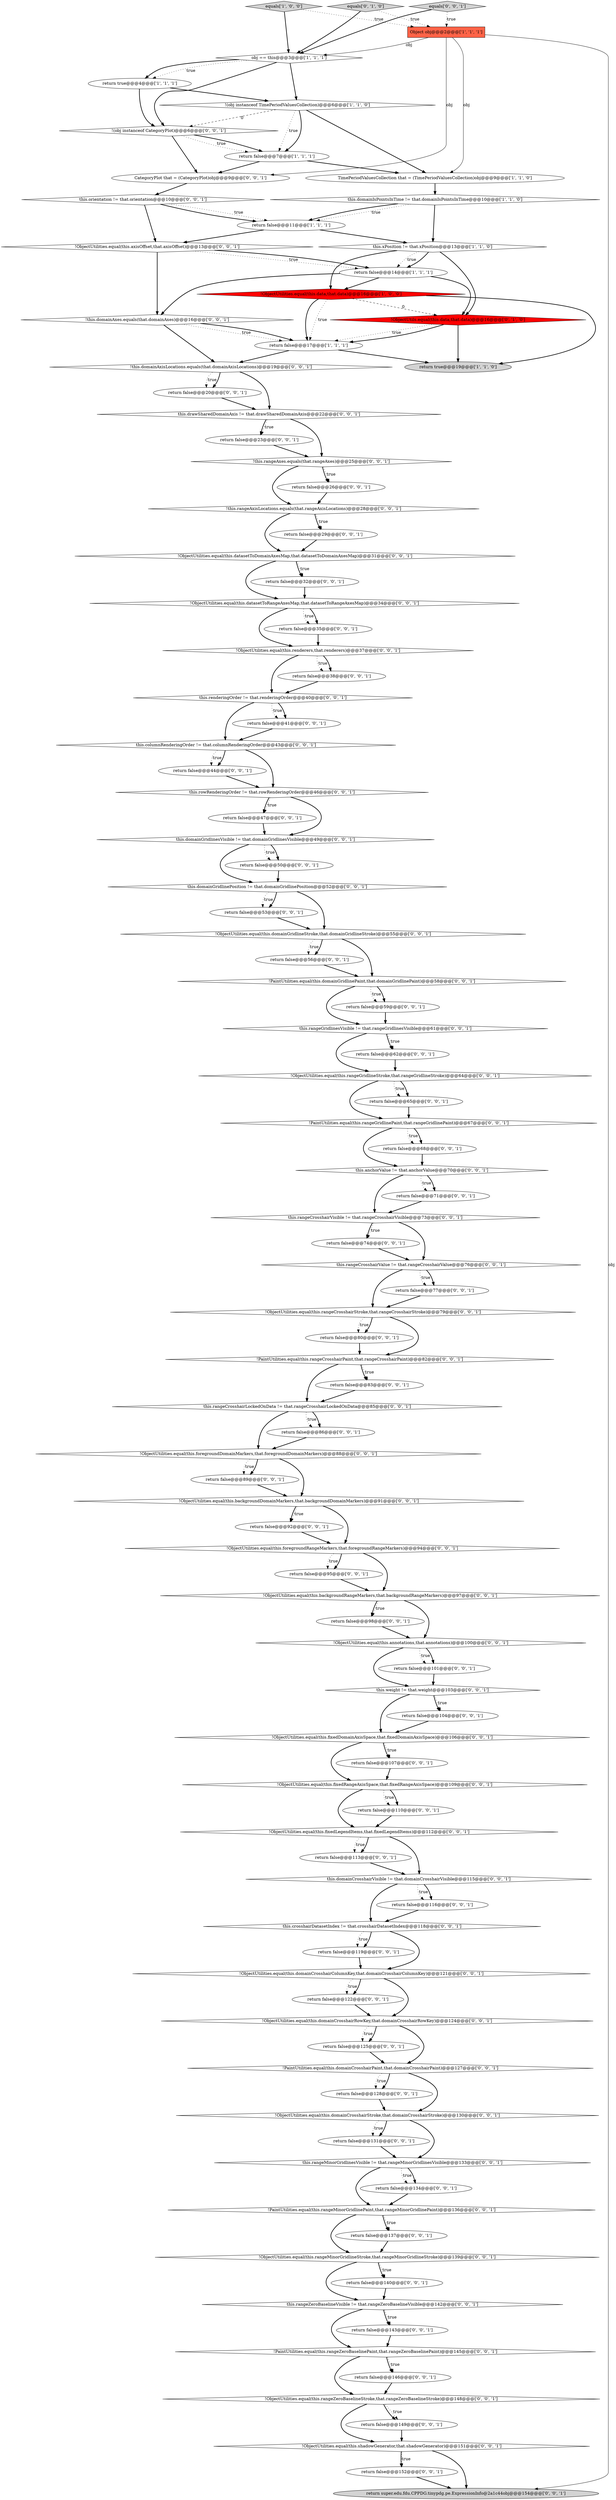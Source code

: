 digraph {
10 [style = filled, label = "equals['1', '0', '0']", fillcolor = lightgray, shape = diamond image = "AAA0AAABBB1BBB"];
36 [style = filled, label = "!this.rangeAxisLocations.equals(that.rangeAxisLocations)@@@28@@@['0', '0', '1']", fillcolor = white, shape = diamond image = "AAA0AAABBB3BBB"];
63 [style = filled, label = "return false@@@95@@@['0', '0', '1']", fillcolor = white, shape = ellipse image = "AAA0AAABBB3BBB"];
19 [style = filled, label = "return false@@@20@@@['0', '0', '1']", fillcolor = white, shape = ellipse image = "AAA0AAABBB3BBB"];
96 [style = filled, label = "return false@@@23@@@['0', '0', '1']", fillcolor = white, shape = ellipse image = "AAA0AAABBB3BBB"];
24 [style = filled, label = "!PaintUtilities.equal(this.rangeGridlinePaint,that.rangeGridlinePaint)@@@67@@@['0', '0', '1']", fillcolor = white, shape = diamond image = "AAA0AAABBB3BBB"];
40 [style = filled, label = "return false@@@122@@@['0', '0', '1']", fillcolor = white, shape = ellipse image = "AAA0AAABBB3BBB"];
94 [style = filled, label = "!ObjectUtilities.equal(this.fixedDomainAxisSpace,that.fixedDomainAxisSpace)@@@106@@@['0', '0', '1']", fillcolor = white, shape = diamond image = "AAA0AAABBB3BBB"];
111 [style = filled, label = "!ObjectUtilities.equal(this.rangeGridlineStroke,that.rangeGridlineStroke)@@@64@@@['0', '0', '1']", fillcolor = white, shape = diamond image = "AAA0AAABBB3BBB"];
6 [style = filled, label = "obj == this@@@3@@@['1', '1', '1']", fillcolor = white, shape = diamond image = "AAA0AAABBB1BBB"];
16 [style = filled, label = "return false@@@89@@@['0', '0', '1']", fillcolor = white, shape = ellipse image = "AAA0AAABBB3BBB"];
81 [style = filled, label = "!ObjectUtilities.equal(this.domainCrosshairRowKey,that.domainCrosshairRowKey)@@@124@@@['0', '0', '1']", fillcolor = white, shape = diamond image = "AAA0AAABBB3BBB"];
23 [style = filled, label = "!this.rangeAxes.equals(that.rangeAxes)@@@25@@@['0', '0', '1']", fillcolor = white, shape = diamond image = "AAA0AAABBB3BBB"];
57 [style = filled, label = "return false@@@125@@@['0', '0', '1']", fillcolor = white, shape = ellipse image = "AAA0AAABBB3BBB"];
47 [style = filled, label = "!ObjectUtilities.equal(this.datasetToRangeAxesMap,that.datasetToRangeAxesMap)@@@34@@@['0', '0', '1']", fillcolor = white, shape = diamond image = "AAA0AAABBB3BBB"];
62 [style = filled, label = "return false@@@53@@@['0', '0', '1']", fillcolor = white, shape = ellipse image = "AAA0AAABBB3BBB"];
93 [style = filled, label = "this.drawSharedDomainAxis != that.drawSharedDomainAxis@@@22@@@['0', '0', '1']", fillcolor = white, shape = diamond image = "AAA0AAABBB3BBB"];
87 [style = filled, label = "this.domainGridlinePosition != that.domainGridlinePosition@@@52@@@['0', '0', '1']", fillcolor = white, shape = diamond image = "AAA0AAABBB3BBB"];
104 [style = filled, label = "!ObjectUtilities.equal(this.rangeMinorGridlineStroke,that.rangeMinorGridlineStroke)@@@139@@@['0', '0', '1']", fillcolor = white, shape = diamond image = "AAA0AAABBB3BBB"];
97 [style = filled, label = "!ObjectUtilities.equal(this.fixedRangeAxisSpace,that.fixedRangeAxisSpace)@@@109@@@['0', '0', '1']", fillcolor = white, shape = diamond image = "AAA0AAABBB3BBB"];
41 [style = filled, label = "this.columnRenderingOrder != that.columnRenderingOrder@@@43@@@['0', '0', '1']", fillcolor = white, shape = diamond image = "AAA0AAABBB3BBB"];
108 [style = filled, label = "!ObjectUtilities.equal(this.rangeCrosshairStroke,that.rangeCrosshairStroke)@@@79@@@['0', '0', '1']", fillcolor = white, shape = diamond image = "AAA0AAABBB3BBB"];
82 [style = filled, label = "return false@@@65@@@['0', '0', '1']", fillcolor = white, shape = ellipse image = "AAA0AAABBB3BBB"];
92 [style = filled, label = "this.weight != that.weight@@@103@@@['0', '0', '1']", fillcolor = white, shape = diamond image = "AAA0AAABBB3BBB"];
12 [style = filled, label = "Object obj@@@2@@@['1', '1', '1']", fillcolor = tomato, shape = box image = "AAA0AAABBB1BBB"];
9 [style = filled, label = "this.xPosition != that.xPosition@@@13@@@['1', '1', '0']", fillcolor = white, shape = diamond image = "AAA0AAABBB1BBB"];
91 [style = filled, label = "this.orientation != that.orientation@@@10@@@['0', '0', '1']", fillcolor = white, shape = diamond image = "AAA0AAABBB3BBB"];
106 [style = filled, label = "this.rangeZeroBaselineVisible != that.rangeZeroBaselineVisible@@@142@@@['0', '0', '1']", fillcolor = white, shape = diamond image = "AAA0AAABBB3BBB"];
85 [style = filled, label = "return false@@@107@@@['0', '0', '1']", fillcolor = white, shape = ellipse image = "AAA0AAABBB3BBB"];
18 [style = filled, label = "return false@@@77@@@['0', '0', '1']", fillcolor = white, shape = ellipse image = "AAA0AAABBB3BBB"];
56 [style = filled, label = "return false@@@56@@@['0', '0', '1']", fillcolor = white, shape = ellipse image = "AAA0AAABBB3BBB"];
84 [style = filled, label = "return false@@@80@@@['0', '0', '1']", fillcolor = white, shape = ellipse image = "AAA0AAABBB3BBB"];
37 [style = filled, label = "this.rangeGridlinesVisible != that.rangeGridlinesVisible@@@61@@@['0', '0', '1']", fillcolor = white, shape = diamond image = "AAA0AAABBB3BBB"];
48 [style = filled, label = "!ObjectUtilities.equal(this.shadowGenerator,that.shadowGenerator)@@@151@@@['0', '0', '1']", fillcolor = white, shape = diamond image = "AAA0AAABBB3BBB"];
72 [style = filled, label = "this.renderingOrder != that.renderingOrder@@@40@@@['0', '0', '1']", fillcolor = white, shape = diamond image = "AAA0AAABBB3BBB"];
64 [style = filled, label = "return super.edu.fdu.CPPDG.tinypdg.pe.ExpressionInfo@2a1c44obj@@@154@@@['0', '0', '1']", fillcolor = lightgray, shape = ellipse image = "AAA0AAABBB3BBB"];
29 [style = filled, label = "this.rangeCrosshairVisible != that.rangeCrosshairVisible@@@73@@@['0', '0', '1']", fillcolor = white, shape = diamond image = "AAA0AAABBB3BBB"];
5 [style = filled, label = "TimePeriodValuesCollection that = (TimePeriodValuesCollection)obj@@@9@@@['1', '1', '0']", fillcolor = white, shape = ellipse image = "AAA0AAABBB1BBB"];
105 [style = filled, label = "!ObjectUtilities.equal(this.foregroundDomainMarkers,that.foregroundDomainMarkers)@@@88@@@['0', '0', '1']", fillcolor = white, shape = diamond image = "AAA0AAABBB3BBB"];
46 [style = filled, label = "return false@@@74@@@['0', '0', '1']", fillcolor = white, shape = ellipse image = "AAA0AAABBB3BBB"];
109 [style = filled, label = "return false@@@98@@@['0', '0', '1']", fillcolor = white, shape = ellipse image = "AAA0AAABBB3BBB"];
1 [style = filled, label = "return false@@@11@@@['1', '1', '1']", fillcolor = white, shape = ellipse image = "AAA0AAABBB1BBB"];
95 [style = filled, label = "!PaintUtilities.equal(this.rangeMinorGridlinePaint,that.rangeMinorGridlinePaint)@@@136@@@['0', '0', '1']", fillcolor = white, shape = diamond image = "AAA0AAABBB3BBB"];
14 [style = filled, label = "equals['0', '1', '0']", fillcolor = lightgray, shape = diamond image = "AAA0AAABBB2BBB"];
20 [style = filled, label = "this.anchorValue != that.anchorValue@@@70@@@['0', '0', '1']", fillcolor = white, shape = diamond image = "AAA0AAABBB3BBB"];
44 [style = filled, label = "return false@@@47@@@['0', '0', '1']", fillcolor = white, shape = ellipse image = "AAA0AAABBB3BBB"];
3 [style = filled, label = "this.domainIsPointsInTime != that.domainIsPointsInTime@@@10@@@['1', '1', '0']", fillcolor = white, shape = diamond image = "AAA0AAABBB1BBB"];
80 [style = filled, label = "!PaintUtilities.equal(this.domainCrosshairPaint,that.domainCrosshairPaint)@@@127@@@['0', '0', '1']", fillcolor = white, shape = diamond image = "AAA0AAABBB3BBB"];
31 [style = filled, label = "return false@@@101@@@['0', '0', '1']", fillcolor = white, shape = ellipse image = "AAA0AAABBB3BBB"];
61 [style = filled, label = "return false@@@119@@@['0', '0', '1']", fillcolor = white, shape = ellipse image = "AAA0AAABBB3BBB"];
77 [style = filled, label = "this.rangeCrosshairLockedOnData != that.rangeCrosshairLockedOnData@@@85@@@['0', '0', '1']", fillcolor = white, shape = diamond image = "AAA0AAABBB3BBB"];
26 [style = filled, label = "return false@@@68@@@['0', '0', '1']", fillcolor = white, shape = ellipse image = "AAA0AAABBB3BBB"];
102 [style = filled, label = "!ObjectUtilities.equal(this.fixedLegendItems,that.fixedLegendItems)@@@112@@@['0', '0', '1']", fillcolor = white, shape = diamond image = "AAA0AAABBB3BBB"];
101 [style = filled, label = "!ObjectUtilities.equal(this.renderers,that.renderers)@@@37@@@['0', '0', '1']", fillcolor = white, shape = diamond image = "AAA0AAABBB3BBB"];
90 [style = filled, label = "return false@@@110@@@['0', '0', '1']", fillcolor = white, shape = ellipse image = "AAA0AAABBB3BBB"];
66 [style = filled, label = "return false@@@83@@@['0', '0', '1']", fillcolor = white, shape = ellipse image = "AAA0AAABBB3BBB"];
70 [style = filled, label = "!ObjectUtilities.equal(this.domainGridlineStroke,that.domainGridlineStroke)@@@55@@@['0', '0', '1']", fillcolor = white, shape = diamond image = "AAA0AAABBB3BBB"];
22 [style = filled, label = "!ObjectUtilities.equal(this.annotations,that.annotations)@@@100@@@['0', '0', '1']", fillcolor = white, shape = diamond image = "AAA0AAABBB3BBB"];
73 [style = filled, label = "!this.domainAxisLocations.equals(that.domainAxisLocations)@@@19@@@['0', '0', '1']", fillcolor = white, shape = diamond image = "AAA0AAABBB3BBB"];
49 [style = filled, label = "!PaintUtilities.equal(this.domainGridlinePaint,that.domainGridlinePaint)@@@58@@@['0', '0', '1']", fillcolor = white, shape = diamond image = "AAA0AAABBB3BBB"];
103 [style = filled, label = "!ObjectUtilities.equal(this.datasetToDomainAxesMap,that.datasetToDomainAxesMap)@@@31@@@['0', '0', '1']", fillcolor = white, shape = diamond image = "AAA0AAABBB3BBB"];
0 [style = filled, label = "return false@@@7@@@['1', '1', '1']", fillcolor = white, shape = ellipse image = "AAA0AAABBB1BBB"];
27 [style = filled, label = "!(obj instanceof CategoryPlot)@@@6@@@['0', '0', '1']", fillcolor = white, shape = diamond image = "AAA0AAABBB3BBB"];
13 [style = filled, label = "!(obj instanceof TimePeriodValuesCollection)@@@6@@@['1', '1', '0']", fillcolor = white, shape = diamond image = "AAA0AAABBB1BBB"];
33 [style = filled, label = "this.crosshairDatasetIndex != that.crosshairDatasetIndex@@@118@@@['0', '0', '1']", fillcolor = white, shape = diamond image = "AAA0AAABBB3BBB"];
21 [style = filled, label = "return false@@@44@@@['0', '0', '1']", fillcolor = white, shape = ellipse image = "AAA0AAABBB3BBB"];
53 [style = filled, label = "return false@@@131@@@['0', '0', '1']", fillcolor = white, shape = ellipse image = "AAA0AAABBB3BBB"];
76 [style = filled, label = "!ObjectUtilities.equal(this.axisOffset,that.axisOffset)@@@13@@@['0', '0', '1']", fillcolor = white, shape = diamond image = "AAA0AAABBB3BBB"];
100 [style = filled, label = "!ObjectUtilities.equal(this.domainCrosshairColumnKey,that.domainCrosshairColumnKey)@@@121@@@['0', '0', '1']", fillcolor = white, shape = diamond image = "AAA0AAABBB3BBB"];
25 [style = filled, label = "return false@@@50@@@['0', '0', '1']", fillcolor = white, shape = ellipse image = "AAA0AAABBB3BBB"];
79 [style = filled, label = "return false@@@35@@@['0', '0', '1']", fillcolor = white, shape = ellipse image = "AAA0AAABBB3BBB"];
60 [style = filled, label = "CategoryPlot that = (CategoryPlot)obj@@@9@@@['0', '0', '1']", fillcolor = white, shape = ellipse image = "AAA0AAABBB3BBB"];
68 [style = filled, label = "return false@@@134@@@['0', '0', '1']", fillcolor = white, shape = ellipse image = "AAA0AAABBB3BBB"];
69 [style = filled, label = "return false@@@59@@@['0', '0', '1']", fillcolor = white, shape = ellipse image = "AAA0AAABBB3BBB"];
71 [style = filled, label = "return false@@@128@@@['0', '0', '1']", fillcolor = white, shape = ellipse image = "AAA0AAABBB3BBB"];
78 [style = filled, label = "return false@@@86@@@['0', '0', '1']", fillcolor = white, shape = ellipse image = "AAA0AAABBB3BBB"];
28 [style = filled, label = "return false@@@26@@@['0', '0', '1']", fillcolor = white, shape = ellipse image = "AAA0AAABBB3BBB"];
17 [style = filled, label = "return false@@@38@@@['0', '0', '1']", fillcolor = white, shape = ellipse image = "AAA0AAABBB3BBB"];
45 [style = filled, label = "return false@@@92@@@['0', '0', '1']", fillcolor = white, shape = ellipse image = "AAA0AAABBB3BBB"];
42 [style = filled, label = "return false@@@104@@@['0', '0', '1']", fillcolor = white, shape = ellipse image = "AAA0AAABBB3BBB"];
55 [style = filled, label = "equals['0', '0', '1']", fillcolor = lightgray, shape = diamond image = "AAA0AAABBB3BBB"];
89 [style = filled, label = "return false@@@41@@@['0', '0', '1']", fillcolor = white, shape = ellipse image = "AAA0AAABBB3BBB"];
107 [style = filled, label = "!PaintUtilities.equal(this.rangeCrosshairPaint,that.rangeCrosshairPaint)@@@82@@@['0', '0', '1']", fillcolor = white, shape = diamond image = "AAA0AAABBB3BBB"];
15 [style = filled, label = "!ObjectUtils.equal(this.data,that.data)@@@16@@@['0', '1', '0']", fillcolor = red, shape = diamond image = "AAA1AAABBB2BBB"];
110 [style = filled, label = "return false@@@116@@@['0', '0', '1']", fillcolor = white, shape = ellipse image = "AAA0AAABBB3BBB"];
99 [style = filled, label = "return false@@@149@@@['0', '0', '1']", fillcolor = white, shape = ellipse image = "AAA0AAABBB3BBB"];
59 [style = filled, label = "!PaintUtilities.equal(this.rangeZeroBaselinePaint,that.rangeZeroBaselinePaint)@@@145@@@['0', '0', '1']", fillcolor = white, shape = diamond image = "AAA0AAABBB3BBB"];
112 [style = filled, label = "return false@@@113@@@['0', '0', '1']", fillcolor = white, shape = ellipse image = "AAA0AAABBB3BBB"];
86 [style = filled, label = "return false@@@71@@@['0', '0', '1']", fillcolor = white, shape = ellipse image = "AAA0AAABBB3BBB"];
65 [style = filled, label = "return false@@@143@@@['0', '0', '1']", fillcolor = white, shape = ellipse image = "AAA0AAABBB3BBB"];
11 [style = filled, label = "return false@@@14@@@['1', '1', '1']", fillcolor = white, shape = ellipse image = "AAA0AAABBB1BBB"];
83 [style = filled, label = "this.rangeCrosshairValue != that.rangeCrosshairValue@@@76@@@['0', '0', '1']", fillcolor = white, shape = diamond image = "AAA0AAABBB3BBB"];
50 [style = filled, label = "!ObjectUtilities.equal(this.rangeZeroBaselineStroke,that.rangeZeroBaselineStroke)@@@148@@@['0', '0', '1']", fillcolor = white, shape = diamond image = "AAA0AAABBB3BBB"];
38 [style = filled, label = "!ObjectUtilities.equal(this.foregroundRangeMarkers,that.foregroundRangeMarkers)@@@94@@@['0', '0', '1']", fillcolor = white, shape = diamond image = "AAA0AAABBB3BBB"];
35 [style = filled, label = "!this.domainAxes.equals(that.domainAxes)@@@16@@@['0', '0', '1']", fillcolor = white, shape = diamond image = "AAA0AAABBB3BBB"];
51 [style = filled, label = "return false@@@152@@@['0', '0', '1']", fillcolor = white, shape = ellipse image = "AAA0AAABBB3BBB"];
54 [style = filled, label = "!ObjectUtilities.equal(this.backgroundRangeMarkers,that.backgroundRangeMarkers)@@@97@@@['0', '0', '1']", fillcolor = white, shape = diamond image = "AAA0AAABBB3BBB"];
58 [style = filled, label = "this.rowRenderingOrder != that.rowRenderingOrder@@@46@@@['0', '0', '1']", fillcolor = white, shape = diamond image = "AAA0AAABBB3BBB"];
8 [style = filled, label = "return false@@@17@@@['1', '1', '1']", fillcolor = white, shape = ellipse image = "AAA0AAABBB1BBB"];
43 [style = filled, label = "return false@@@32@@@['0', '0', '1']", fillcolor = white, shape = ellipse image = "AAA0AAABBB3BBB"];
67 [style = filled, label = "return false@@@137@@@['0', '0', '1']", fillcolor = white, shape = ellipse image = "AAA0AAABBB3BBB"];
34 [style = filled, label = "return false@@@29@@@['0', '0', '1']", fillcolor = white, shape = ellipse image = "AAA0AAABBB3BBB"];
39 [style = filled, label = "return false@@@62@@@['0', '0', '1']", fillcolor = white, shape = ellipse image = "AAA0AAABBB3BBB"];
7 [style = filled, label = "!ObjectUtilities.equal(this.data,that.data)@@@16@@@['1', '0', '0']", fillcolor = red, shape = diamond image = "AAA1AAABBB1BBB"];
30 [style = filled, label = "!ObjectUtilities.equal(this.domainCrosshairStroke,that.domainCrosshairStroke)@@@130@@@['0', '0', '1']", fillcolor = white, shape = diamond image = "AAA0AAABBB3BBB"];
52 [style = filled, label = "this.domainGridlinesVisible != that.domainGridlinesVisible@@@49@@@['0', '0', '1']", fillcolor = white, shape = diamond image = "AAA0AAABBB3BBB"];
75 [style = filled, label = "this.rangeMinorGridlinesVisible != that.rangeMinorGridlinesVisible@@@133@@@['0', '0', '1']", fillcolor = white, shape = diamond image = "AAA0AAABBB3BBB"];
88 [style = filled, label = "this.domainCrosshairVisible != that.domainCrosshairVisible@@@115@@@['0', '0', '1']", fillcolor = white, shape = diamond image = "AAA0AAABBB3BBB"];
2 [style = filled, label = "return true@@@4@@@['1', '1', '1']", fillcolor = white, shape = ellipse image = "AAA0AAABBB1BBB"];
32 [style = filled, label = "return false@@@146@@@['0', '0', '1']", fillcolor = white, shape = ellipse image = "AAA0AAABBB3BBB"];
4 [style = filled, label = "return true@@@19@@@['1', '1', '0']", fillcolor = lightgray, shape = ellipse image = "AAA0AAABBB1BBB"];
74 [style = filled, label = "return false@@@140@@@['0', '0', '1']", fillcolor = white, shape = ellipse image = "AAA0AAABBB3BBB"];
98 [style = filled, label = "!ObjectUtilities.equal(this.backgroundDomainMarkers,that.backgroundDomainMarkers)@@@91@@@['0', '0', '1']", fillcolor = white, shape = diamond image = "AAA0AAABBB3BBB"];
99->48 [style = bold, label=""];
87->62 [style = dotted, label="true"];
5->3 [style = bold, label=""];
71->30 [style = bold, label=""];
68->95 [style = bold, label=""];
76->11 [style = dotted, label="true"];
80->71 [style = dotted, label="true"];
22->31 [style = dotted, label="true"];
9->11 [style = bold, label=""];
72->41 [style = bold, label=""];
50->99 [style = bold, label=""];
95->67 [style = bold, label=""];
112->88 [style = bold, label=""];
21->58 [style = bold, label=""];
87->62 [style = bold, label=""];
98->38 [style = bold, label=""];
49->69 [style = dotted, label="true"];
9->7 [style = bold, label=""];
7->8 [style = bold, label=""];
35->8 [style = dotted, label="true"];
50->99 [style = dotted, label="true"];
57->80 [style = bold, label=""];
111->82 [style = dotted, label="true"];
23->28 [style = bold, label=""];
70->56 [style = dotted, label="true"];
75->68 [style = dotted, label="true"];
101->17 [style = dotted, label="true"];
76->11 [style = bold, label=""];
48->51 [style = bold, label=""];
15->8 [style = dotted, label="true"];
54->109 [style = bold, label=""];
52->25 [style = dotted, label="true"];
74->106 [style = bold, label=""];
78->105 [style = bold, label=""];
29->46 [style = bold, label=""];
45->38 [style = bold, label=""];
12->60 [style = solid, label="obj"];
35->8 [style = bold, label=""];
75->68 [style = bold, label=""];
7->15 [style = dashed, label="0"];
95->67 [style = dotted, label="true"];
98->45 [style = bold, label=""];
23->36 [style = bold, label=""];
17->72 [style = bold, label=""];
97->90 [style = dotted, label="true"];
8->4 [style = bold, label=""];
27->60 [style = bold, label=""];
41->58 [style = bold, label=""];
53->75 [style = bold, label=""];
108->84 [style = dotted, label="true"];
108->84 [style = bold, label=""];
101->17 [style = bold, label=""];
77->78 [style = dotted, label="true"];
41->21 [style = dotted, label="true"];
96->23 [style = bold, label=""];
106->65 [style = bold, label=""];
93->96 [style = bold, label=""];
86->29 [style = bold, label=""];
92->42 [style = bold, label=""];
28->36 [style = bold, label=""];
73->93 [style = bold, label=""];
14->12 [style = dotted, label="true"];
93->23 [style = bold, label=""];
27->0 [style = bold, label=""];
73->19 [style = dotted, label="true"];
63->54 [style = bold, label=""];
94->97 [style = bold, label=""];
55->12 [style = dotted, label="true"];
41->21 [style = bold, label=""];
59->32 [style = bold, label=""];
97->102 [style = bold, label=""];
103->43 [style = bold, label=""];
88->33 [style = bold, label=""];
40->81 [style = bold, label=""];
105->16 [style = dotted, label="true"];
33->61 [style = dotted, label="true"];
111->24 [style = bold, label=""];
82->24 [style = bold, label=""];
77->78 [style = bold, label=""];
81->57 [style = dotted, label="true"];
30->53 [style = dotted, label="true"];
6->2 [style = bold, label=""];
24->20 [style = bold, label=""];
94->85 [style = bold, label=""];
104->74 [style = bold, label=""];
102->88 [style = bold, label=""];
31->92 [style = bold, label=""];
104->74 [style = dotted, label="true"];
81->80 [style = bold, label=""];
43->47 [style = bold, label=""];
88->110 [style = dotted, label="true"];
24->26 [style = dotted, label="true"];
13->0 [style = dotted, label="true"];
103->47 [style = bold, label=""];
100->40 [style = dotted, label="true"];
33->100 [style = bold, label=""];
81->57 [style = bold, label=""];
49->69 [style = bold, label=""];
13->5 [style = bold, label=""];
84->107 [style = bold, label=""];
47->79 [style = dotted, label="true"];
2->27 [style = bold, label=""];
1->76 [style = bold, label=""];
19->93 [style = bold, label=""];
42->94 [style = bold, label=""];
39->111 [style = bold, label=""];
104->106 [style = bold, label=""];
69->37 [style = bold, label=""];
83->18 [style = dotted, label="true"];
95->104 [style = bold, label=""];
7->8 [style = dotted, label="true"];
3->1 [style = dotted, label="true"];
72->89 [style = dotted, label="true"];
14->6 [style = bold, label=""];
73->19 [style = bold, label=""];
101->72 [style = bold, label=""];
26->20 [style = bold, label=""];
105->98 [style = bold, label=""];
13->0 [style = bold, label=""];
80->30 [style = bold, label=""];
106->59 [style = bold, label=""];
32->50 [style = bold, label=""];
83->18 [style = bold, label=""];
59->50 [style = bold, label=""];
49->37 [style = bold, label=""];
18->108 [style = bold, label=""];
3->1 [style = bold, label=""];
35->73 [style = bold, label=""];
88->110 [style = bold, label=""];
76->35 [style = bold, label=""];
100->40 [style = bold, label=""];
77->105 [style = bold, label=""];
111->82 [style = bold, label=""];
38->54 [style = bold, label=""];
23->28 [style = dotted, label="true"];
9->11 [style = dotted, label="true"];
98->45 [style = dotted, label="true"];
46->83 [style = bold, label=""];
85->97 [style = bold, label=""];
48->64 [style = bold, label=""];
8->73 [style = bold, label=""];
7->4 [style = bold, label=""];
72->89 [style = bold, label=""];
16->98 [style = bold, label=""];
30->53 [style = bold, label=""];
47->79 [style = bold, label=""];
50->48 [style = bold, label=""];
108->107 [style = bold, label=""];
54->22 [style = bold, label=""];
10->6 [style = bold, label=""];
79->101 [style = bold, label=""];
38->63 [style = dotted, label="true"];
1->9 [style = bold, label=""];
102->112 [style = dotted, label="true"];
36->103 [style = bold, label=""];
106->65 [style = dotted, label="true"];
103->43 [style = dotted, label="true"];
3->9 [style = bold, label=""];
61->100 [style = bold, label=""];
6->27 [style = bold, label=""];
24->26 [style = bold, label=""];
12->6 [style = solid, label="obj"];
6->2 [style = dotted, label="true"];
100->81 [style = bold, label=""];
13->27 [style = dashed, label="0"];
87->70 [style = bold, label=""];
20->86 [style = dotted, label="true"];
30->75 [style = bold, label=""];
75->95 [style = bold, label=""];
51->64 [style = bold, label=""];
6->13 [style = bold, label=""];
12->5 [style = solid, label="obj"];
55->6 [style = bold, label=""];
91->1 [style = dotted, label="true"];
22->92 [style = bold, label=""];
70->56 [style = bold, label=""];
105->16 [style = bold, label=""];
97->90 [style = bold, label=""];
54->109 [style = dotted, label="true"];
15->8 [style = bold, label=""];
36->34 [style = bold, label=""];
37->39 [style = bold, label=""];
107->77 [style = bold, label=""];
70->49 [style = bold, label=""];
0->5 [style = bold, label=""];
66->77 [style = bold, label=""];
62->70 [style = bold, label=""];
33->61 [style = bold, label=""];
10->12 [style = dotted, label="true"];
56->49 [style = bold, label=""];
102->112 [style = bold, label=""];
107->66 [style = bold, label=""];
20->29 [style = bold, label=""];
29->83 [style = bold, label=""];
80->71 [style = bold, label=""];
91->76 [style = bold, label=""];
22->31 [style = bold, label=""];
48->51 [style = dotted, label="true"];
91->1 [style = bold, label=""];
107->66 [style = dotted, label="true"];
90->102 [style = bold, label=""];
52->87 [style = bold, label=""];
60->91 [style = bold, label=""];
110->33 [style = bold, label=""];
47->101 [style = bold, label=""];
11->35 [style = bold, label=""];
11->15 [style = bold, label=""];
25->87 [style = bold, label=""];
58->44 [style = bold, label=""];
2->13 [style = bold, label=""];
29->46 [style = dotted, label="true"];
58->44 [style = dotted, label="true"];
92->42 [style = dotted, label="true"];
20->86 [style = bold, label=""];
37->111 [style = bold, label=""];
0->60 [style = bold, label=""];
52->25 [style = bold, label=""];
27->0 [style = dotted, label="true"];
93->96 [style = dotted, label="true"];
109->22 [style = bold, label=""];
9->15 [style = bold, label=""];
38->63 [style = bold, label=""];
37->39 [style = dotted, label="true"];
11->7 [style = bold, label=""];
89->41 [style = bold, label=""];
44->52 [style = bold, label=""];
15->4 [style = bold, label=""];
83->108 [style = bold, label=""];
65->59 [style = bold, label=""];
12->64 [style = solid, label="obj"];
92->94 [style = bold, label=""];
94->85 [style = dotted, label="true"];
58->52 [style = bold, label=""];
36->34 [style = dotted, label="true"];
34->103 [style = bold, label=""];
59->32 [style = dotted, label="true"];
67->104 [style = bold, label=""];
}
